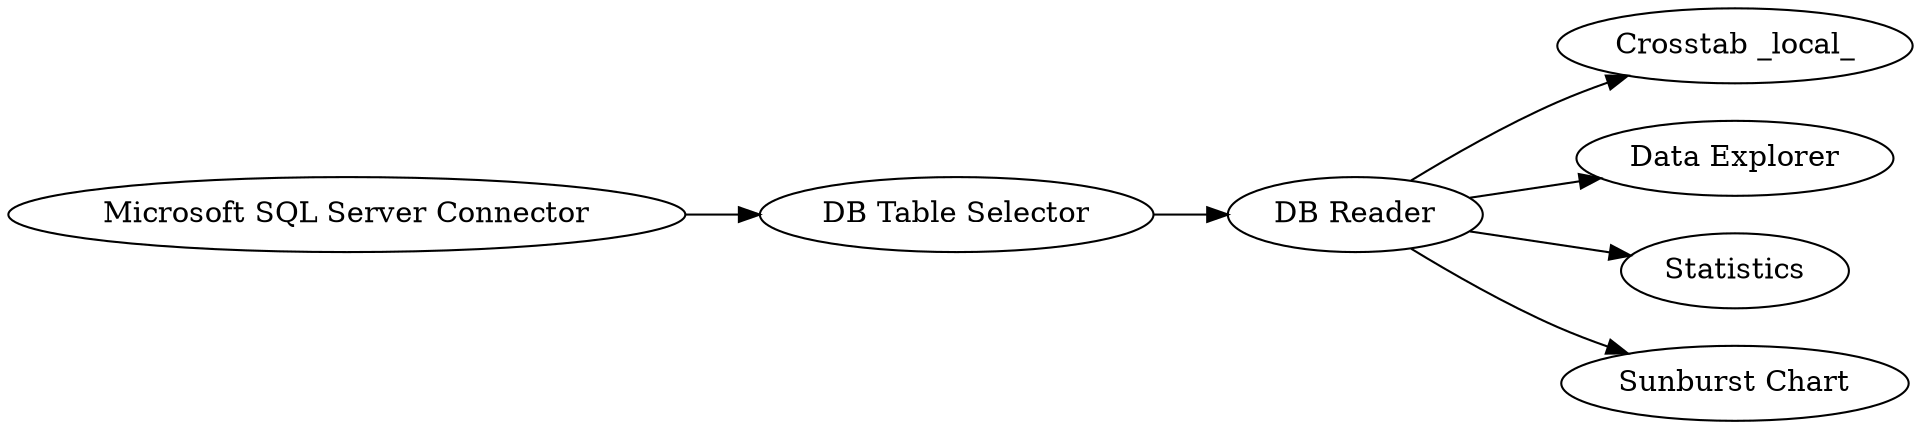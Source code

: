 digraph {
	"-4011040857199295857_235" [label="Crosstab _local_"]
	"-4011040857199295857_230" [label="DB Table Selector"]
	"-4011040857199295857_231" [label="DB Reader"]
	"-4011040857199295857_232" [label="Data Explorer"]
	"-4011040857199295857_234" [label=Statistics]
	"-4011040857199295857_229" [label="Microsoft SQL Server Connector"]
	"-4011040857199295857_233" [label="Sunburst Chart"]
	"-4011040857199295857_231" -> "-4011040857199295857_233"
	"-4011040857199295857_230" -> "-4011040857199295857_231"
	"-4011040857199295857_231" -> "-4011040857199295857_234"
	"-4011040857199295857_229" -> "-4011040857199295857_230"
	"-4011040857199295857_231" -> "-4011040857199295857_232"
	"-4011040857199295857_231" -> "-4011040857199295857_235"
	rankdir=LR
}
